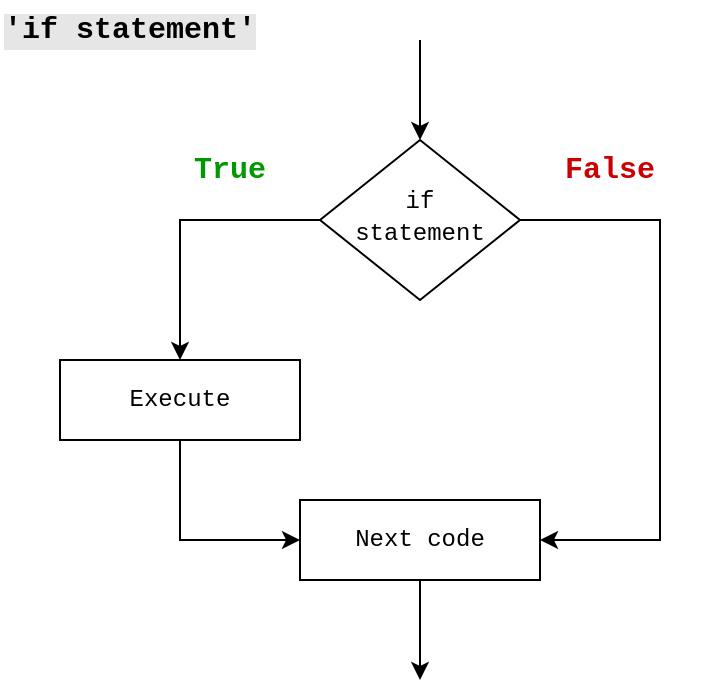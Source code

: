 <mxfile version="20.7.4" type="github">
  <diagram id="C5RBs43oDa-KdzZeNtuy" name="Page-1">
    <mxGraphModel dx="1050" dy="573" grid="1" gridSize="10" guides="1" tooltips="1" connect="1" arrows="1" fold="1" page="1" pageScale="1" pageWidth="827" pageHeight="1169" math="0" shadow="0">
      <root>
        <mxCell id="WIyWlLk6GJQsqaUBKTNV-0" />
        <mxCell id="WIyWlLk6GJQsqaUBKTNV-1" parent="WIyWlLk6GJQsqaUBKTNV-0" />
        <mxCell id="FkUErzc8L0xxNj9u9bXk-5" value="" style="rounded=0;whiteSpace=wrap;html=1;" vertex="1" parent="WIyWlLk6GJQsqaUBKTNV-1">
          <mxGeometry x="340" y="290" width="120" height="40" as="geometry" />
        </mxCell>
        <mxCell id="WIyWlLk6GJQsqaUBKTNV-6" value="&lt;span style=&quot;font-family: &amp;quot;Courier New&amp;quot;;&quot;&gt;if&lt;/span&gt;&lt;br style=&quot;border-color: var(--border-color); font-family: &amp;quot;Courier New&amp;quot;;&quot;&gt;&lt;span style=&quot;font-family: &amp;quot;Courier New&amp;quot;;&quot;&gt;statement&lt;/span&gt;" style="rhombus;whiteSpace=wrap;html=1;shadow=0;fontFamily=Helvetica;fontSize=12;align=center;strokeWidth=1;spacing=6;spacingTop=-4;" parent="WIyWlLk6GJQsqaUBKTNV-1" vertex="1">
          <mxGeometry x="350" y="110" width="100" height="80" as="geometry" />
        </mxCell>
        <mxCell id="FkUErzc8L0xxNj9u9bXk-1" value="" style="rounded=0;whiteSpace=wrap;html=1;" vertex="1" parent="WIyWlLk6GJQsqaUBKTNV-1">
          <mxGeometry x="220" y="220" width="120" height="40" as="geometry" />
        </mxCell>
        <mxCell id="FkUErzc8L0xxNj9u9bXk-2" value="" style="endArrow=classic;html=1;rounded=0;exitX=0;exitY=0.5;exitDx=0;exitDy=0;edgeStyle=orthogonalEdgeStyle;" edge="1" parent="WIyWlLk6GJQsqaUBKTNV-1" source="WIyWlLk6GJQsqaUBKTNV-6" target="FkUErzc8L0xxNj9u9bXk-1">
          <mxGeometry width="50" height="50" relative="1" as="geometry">
            <mxPoint x="230" y="80" as="sourcePoint" />
            <mxPoint x="240" y="160" as="targetPoint" />
          </mxGeometry>
        </mxCell>
        <mxCell id="FkUErzc8L0xxNj9u9bXk-3" value="Execute" style="text;html=1;strokeColor=none;fillColor=none;align=center;verticalAlign=middle;whiteSpace=wrap;rounded=0;fontFamily=Courier New;" vertex="1" parent="WIyWlLk6GJQsqaUBKTNV-1">
          <mxGeometry x="250" y="225" width="60" height="30" as="geometry" />
        </mxCell>
        <mxCell id="FkUErzc8L0xxNj9u9bXk-4" value="Next code" style="text;html=1;strokeColor=none;fillColor=none;align=center;verticalAlign=middle;whiteSpace=wrap;rounded=0;fontFamily=Courier New;" vertex="1" parent="WIyWlLk6GJQsqaUBKTNV-1">
          <mxGeometry x="355" y="295" width="90" height="30" as="geometry" />
        </mxCell>
        <mxCell id="FkUErzc8L0xxNj9u9bXk-6" value="" style="endArrow=classic;html=1;rounded=0;fontFamily=Courier New;exitX=0.5;exitY=1;exitDx=0;exitDy=0;edgeStyle=orthogonalEdgeStyle;entryX=0;entryY=0.5;entryDx=0;entryDy=0;" edge="1" parent="WIyWlLk6GJQsqaUBKTNV-1" source="FkUErzc8L0xxNj9u9bXk-1" target="FkUErzc8L0xxNj9u9bXk-5">
          <mxGeometry x="1" width="50" height="50" relative="1" as="geometry">
            <mxPoint x="220" y="370" as="sourcePoint" />
            <mxPoint x="270" y="320" as="targetPoint" />
            <mxPoint as="offset" />
          </mxGeometry>
        </mxCell>
        <mxCell id="FkUErzc8L0xxNj9u9bXk-7" value="" style="endArrow=classic;html=1;rounded=0;fontFamily=Courier New;exitX=1;exitY=0.5;exitDx=0;exitDy=0;edgeStyle=orthogonalEdgeStyle;entryX=1;entryY=0.5;entryDx=0;entryDy=0;" edge="1" parent="WIyWlLk6GJQsqaUBKTNV-1" source="WIyWlLk6GJQsqaUBKTNV-6" target="FkUErzc8L0xxNj9u9bXk-5">
          <mxGeometry x="1" width="50" height="50" relative="1" as="geometry">
            <mxPoint x="450" y="150" as="sourcePoint" />
            <mxPoint x="510" y="200" as="targetPoint" />
            <mxPoint as="offset" />
            <Array as="points">
              <mxPoint x="520" y="150" />
              <mxPoint x="520" y="310" />
            </Array>
          </mxGeometry>
        </mxCell>
        <mxCell id="FkUErzc8L0xxNj9u9bXk-8" value="&lt;b style=&quot;&quot;&gt;&lt;font style=&quot;font-size: 15px;&quot; color=&quot;#009900&quot;&gt;True&lt;/font&gt;&lt;/b&gt;" style="text;html=1;strokeColor=none;fillColor=none;align=center;verticalAlign=middle;whiteSpace=wrap;rounded=0;fontFamily=Courier New;" vertex="1" parent="WIyWlLk6GJQsqaUBKTNV-1">
          <mxGeometry x="260" y="110" width="90" height="30" as="geometry" />
        </mxCell>
        <mxCell id="FkUErzc8L0xxNj9u9bXk-9" value="&lt;b style=&quot;&quot;&gt;&lt;font color=&quot;#cc0000&quot; style=&quot;font-size: 15px;&quot;&gt;False&lt;/font&gt;&lt;/b&gt;" style="text;html=1;strokeColor=none;fillColor=none;align=center;verticalAlign=middle;whiteSpace=wrap;rounded=0;fontFamily=Courier New;" vertex="1" parent="WIyWlLk6GJQsqaUBKTNV-1">
          <mxGeometry x="450" y="110" width="90" height="30" as="geometry" />
        </mxCell>
        <mxCell id="FkUErzc8L0xxNj9u9bXk-12" value="" style="endArrow=classic;html=1;rounded=0;fontFamily=Courier New;fontSize=15;fontColor=#CC0000;" edge="1" parent="WIyWlLk6GJQsqaUBKTNV-1" target="WIyWlLk6GJQsqaUBKTNV-6">
          <mxGeometry width="50" height="50" relative="1" as="geometry">
            <mxPoint x="400" y="60" as="sourcePoint" />
            <mxPoint x="400" y="20" as="targetPoint" />
          </mxGeometry>
        </mxCell>
        <mxCell id="FkUErzc8L0xxNj9u9bXk-13" value="" style="endArrow=classic;html=1;rounded=0;fontFamily=Courier New;fontSize=15;fontColor=#CC0000;exitX=0.5;exitY=1;exitDx=0;exitDy=0;" edge="1" parent="WIyWlLk6GJQsqaUBKTNV-1" source="FkUErzc8L0xxNj9u9bXk-5">
          <mxGeometry x="1" y="175" width="50" height="50" relative="1" as="geometry">
            <mxPoint x="399.5" y="340" as="sourcePoint" />
            <mxPoint x="400" y="380" as="targetPoint" />
            <mxPoint x="-105" y="160" as="offset" />
          </mxGeometry>
        </mxCell>
        <mxCell id="FkUErzc8L0xxNj9u9bXk-14" value="&lt;b&gt;&#39;if statement&#39;&lt;/b&gt;" style="text;html=1;strokeColor=none;fillColor=none;align=center;verticalAlign=middle;whiteSpace=wrap;rounded=0;fontFamily=Courier New;fontSize=15;fontColor=#000000;fontStyle=0;labelBackgroundColor=#E6E6E6;" vertex="1" parent="WIyWlLk6GJQsqaUBKTNV-1">
          <mxGeometry x="190" y="40" width="130" height="30" as="geometry" />
        </mxCell>
      </root>
    </mxGraphModel>
  </diagram>
</mxfile>
